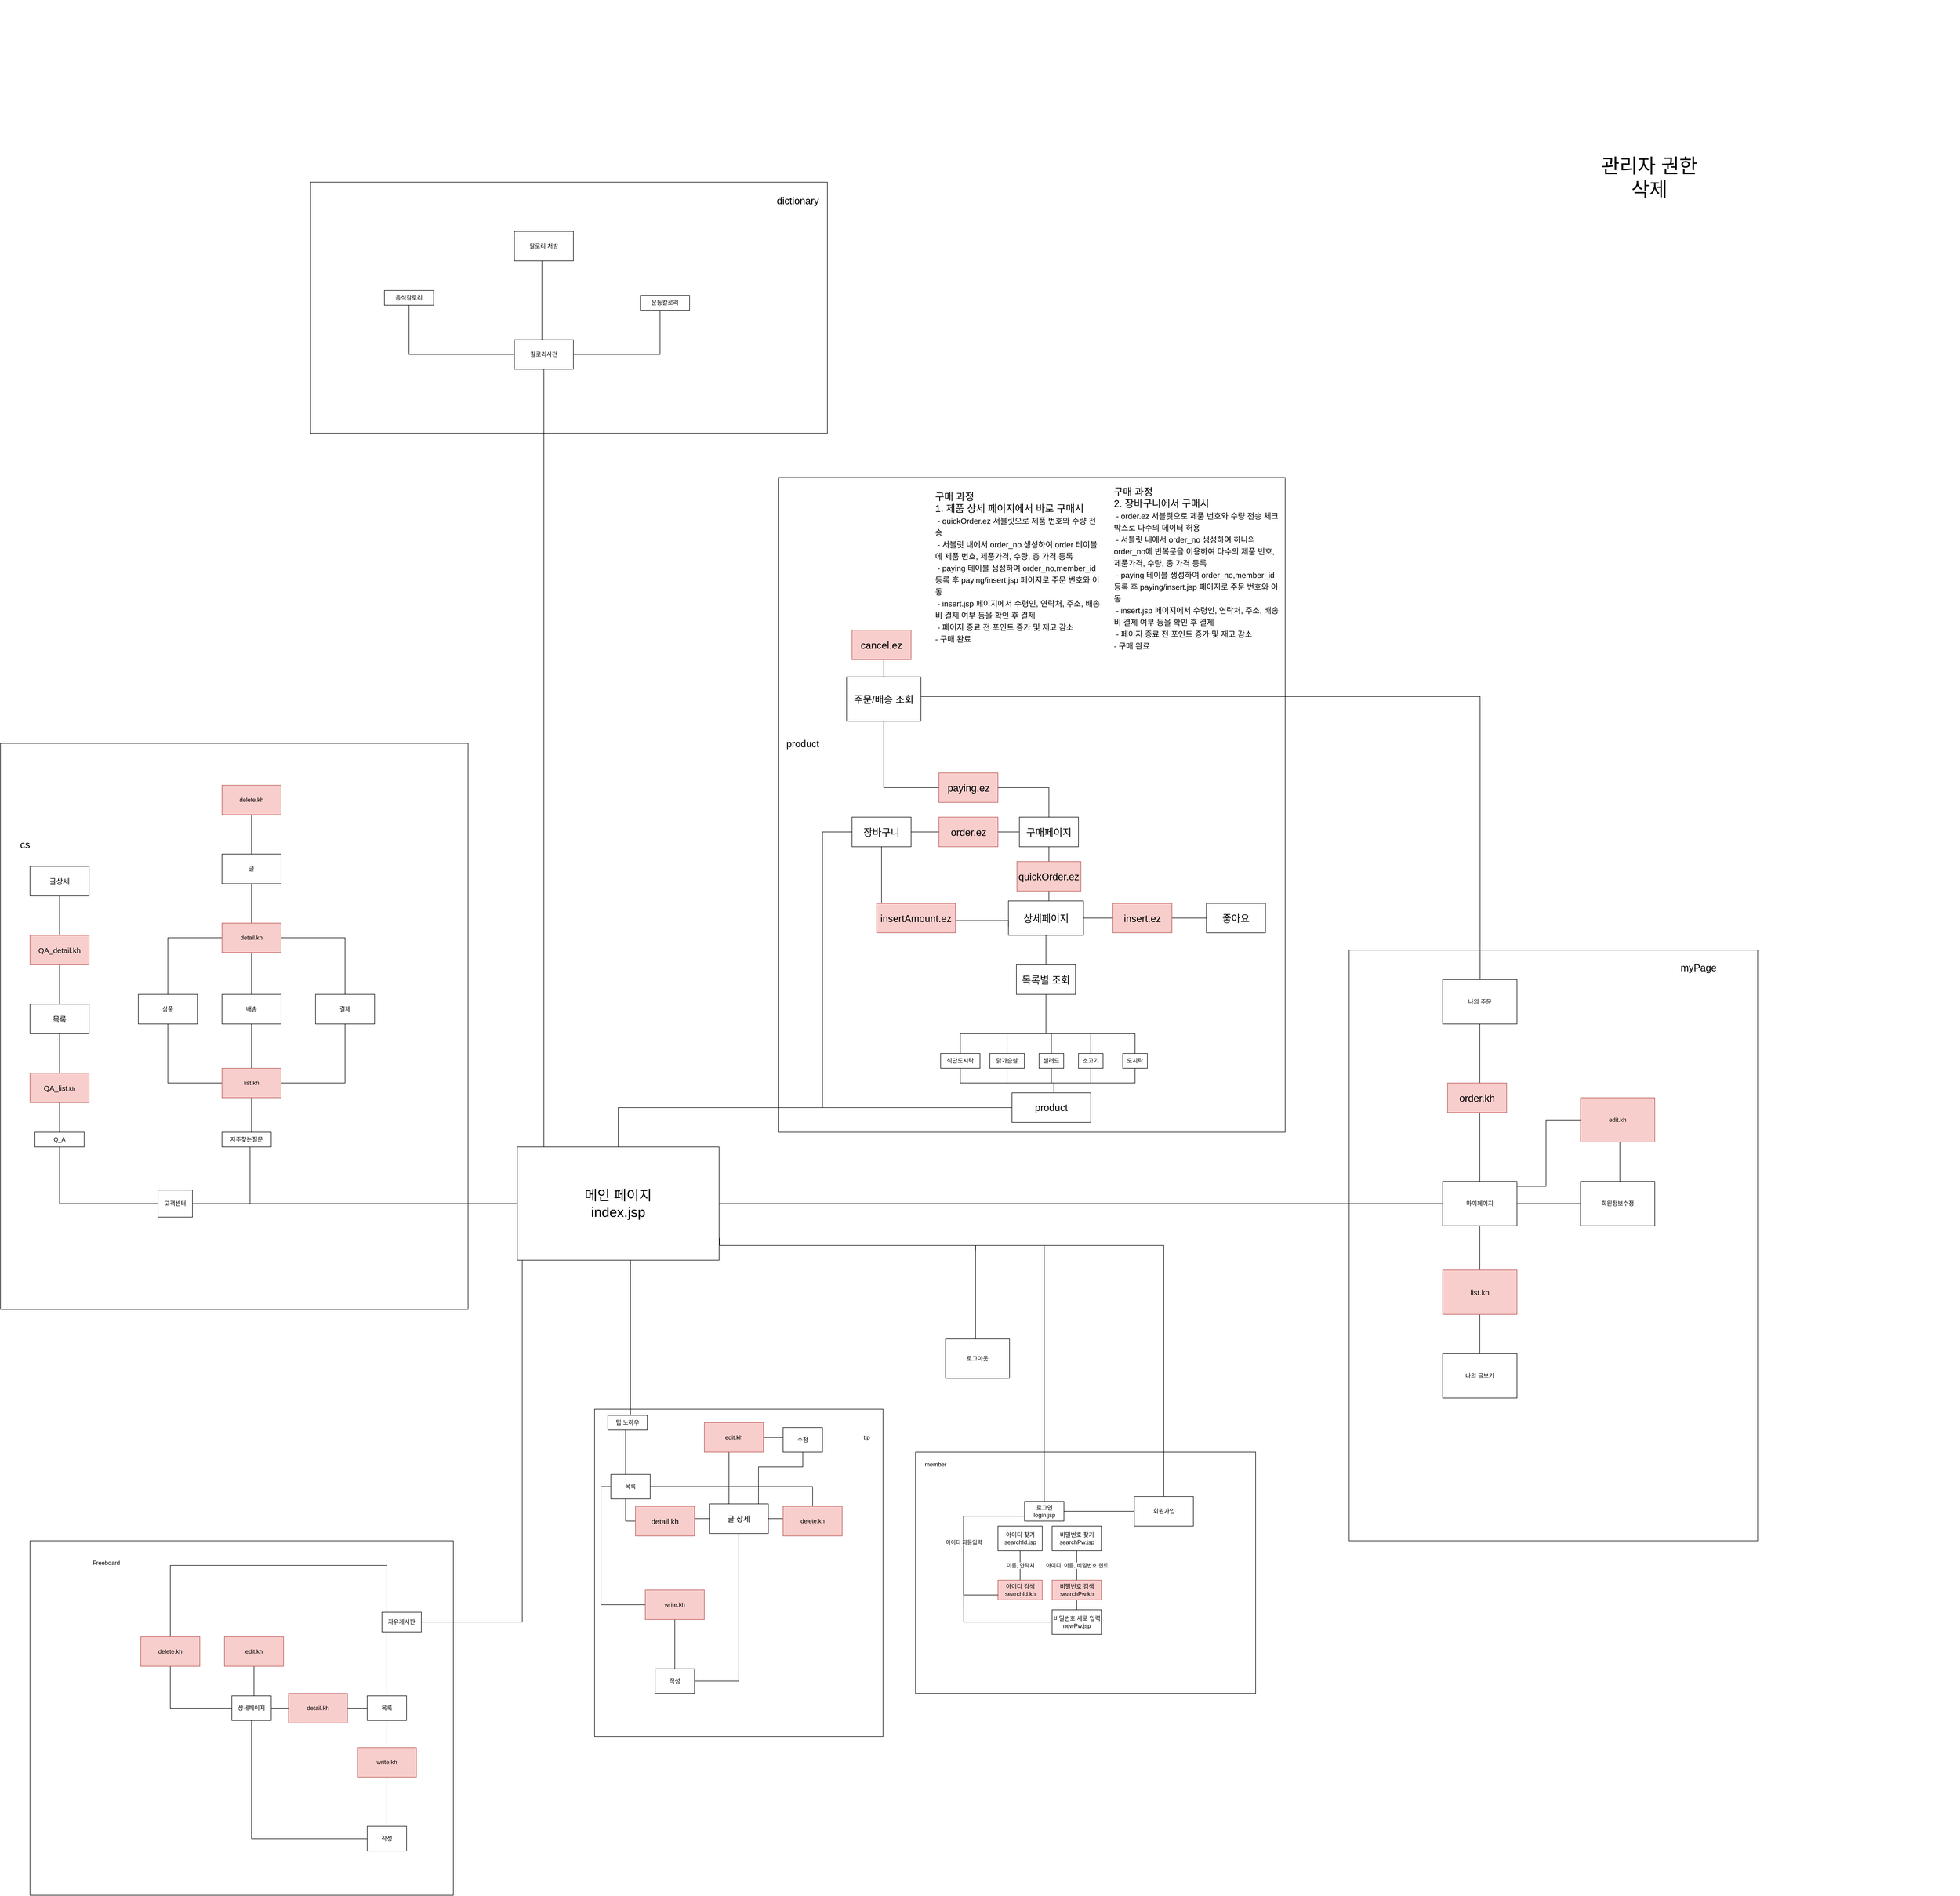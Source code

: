 <mxfile version="18.0.3" type="device"><diagram id="po_bsAwMXMUbILKIjwSt" name="Page-1"><mxGraphModel dx="3076" dy="4301" grid="1" gridSize="10" guides="1" tooltips="1" connect="1" arrows="1" fold="1" page="1" pageScale="1" pageWidth="827" pageHeight="1169" math="0" shadow="0"><root><mxCell id="0"/><mxCell id="1" parent="0"/><mxCell id="pPLAOlyI_o9XZUJ4gf85-77" value="" style="rounded=0;whiteSpace=wrap;html=1;fontSize=20;" parent="1" vertex="1"><mxGeometry x="1880" y="-1440" width="830" height="1200" as="geometry"/></mxCell><mxCell id="pPLAOlyI_o9XZUJ4gf85-59" value="" style="rounded=0;whiteSpace=wrap;html=1;fontSize=20;" parent="1" vertex="1"><mxGeometry x="-230" y="-3000" width="1050" height="510" as="geometry"/></mxCell><mxCell id="pPLAOlyI_o9XZUJ4gf85-57" value="" style="rounded=0;whiteSpace=wrap;html=1;fontSize=20;" parent="1" vertex="1"><mxGeometry x="-860" y="-1860" width="950" height="1150" as="geometry"/></mxCell><mxCell id="pPLAOlyI_o9XZUJ4gf85-48" value="" style="rounded=0;whiteSpace=wrap;html=1;" parent="1" vertex="1"><mxGeometry x="720" y="-2400" width="1030" height="1330" as="geometry"/></mxCell><mxCell id="pPLAOlyI_o9XZUJ4gf85-46" value="" style="rounded=0;whiteSpace=wrap;html=1;" parent="1" vertex="1"><mxGeometry x="999" y="-420" width="691" height="490" as="geometry"/></mxCell><mxCell id="pPLAOlyI_o9XZUJ4gf85-44" value="" style="rounded=0;whiteSpace=wrap;html=1;" parent="1" vertex="1"><mxGeometry x="-800" y="-240" width="860" height="720" as="geometry"/></mxCell><mxCell id="pPLAOlyI_o9XZUJ4gf85-39" value="" style="rounded=0;whiteSpace=wrap;html=1;" parent="1" vertex="1"><mxGeometry x="347" y="-507.5" width="586" height="665" as="geometry"/></mxCell><mxCell id="wMbTXYFd00fgI91BMli0-59" style="edgeStyle=orthogonalEdgeStyle;rounded=0;orthogonalLoop=1;jettySize=auto;html=1;endArrow=none;endFill=0;" parent="1" source="wMbTXYFd00fgI91BMli0-1" target="wMbTXYFd00fgI91BMli0-57" edge="1"><mxGeometry relative="1" as="geometry"/></mxCell><mxCell id="pPLAOlyI_o9XZUJ4gf85-65" style="edgeStyle=orthogonalEdgeStyle;rounded=0;orthogonalLoop=1;jettySize=auto;html=1;fontSize=20;endArrow=none;endFill=0;" parent="1" source="wMbTXYFd00fgI91BMli0-1" edge="1"><mxGeometry relative="1" as="geometry"><mxPoint x="1260.5" y="-840" as="targetPoint"/></mxGeometry></mxCell><mxCell id="wMbTXYFd00fgI91BMli0-1" value="로그인&lt;br&gt;login.jsp&lt;br&gt;" style="rounded=0;whiteSpace=wrap;html=1;" parent="1" vertex="1"><mxGeometry x="1220.5" y="-320" width="80" height="40" as="geometry"/></mxCell><mxCell id="wMbTXYFd00fgI91BMli0-2" value="아이디 찾기&lt;br&gt;searchId.jsp&lt;br&gt;" style="rounded=0;whiteSpace=wrap;html=1;" parent="1" vertex="1"><mxGeometry x="1166.5" y="-270" width="90" height="50" as="geometry"/></mxCell><mxCell id="wMbTXYFd00fgI91BMli0-3" value="비밀번호 찾기&lt;br&gt;searchPw.jsp" style="rounded=0;whiteSpace=wrap;html=1;" parent="1" vertex="1"><mxGeometry x="1276.5" y="-270" width="100" height="50" as="geometry"/></mxCell><mxCell id="wMbTXYFd00fgI91BMli0-4" value="아이디 검색&lt;br&gt;searchId.kh" style="rounded=0;whiteSpace=wrap;html=1;fillColor=#f8cecc;strokeColor=#b85450;" parent="1" vertex="1"><mxGeometry x="1166.5" y="-160" width="90" height="40" as="geometry"/></mxCell><mxCell id="wMbTXYFd00fgI91BMli0-15" value="" style="edgeStyle=orthogonalEdgeStyle;rounded=0;orthogonalLoop=1;jettySize=auto;html=1;endArrow=none;endFill=0;" parent="1" source="wMbTXYFd00fgI91BMli0-5" target="wMbTXYFd00fgI91BMli0-14" edge="1"><mxGeometry relative="1" as="geometry"/></mxCell><mxCell id="wMbTXYFd00fgI91BMli0-5" value="비밀번호 검색&lt;br&gt;searchPw.kh" style="rounded=0;whiteSpace=wrap;html=1;fillColor=#f8cecc;strokeColor=#b85450;" parent="1" vertex="1"><mxGeometry x="1276.5" y="-160" width="100" height="40" as="geometry"/></mxCell><mxCell id="wMbTXYFd00fgI91BMli0-6" value="이름, 얀락처" style="endArrow=none;html=1;rounded=0;entryX=0.5;entryY=1;entryDx=0;entryDy=0;exitX=0.5;exitY=0;exitDx=0;exitDy=0;" parent="1" source="wMbTXYFd00fgI91BMli0-4" target="wMbTXYFd00fgI91BMli0-2" edge="1"><mxGeometry width="50" height="50" relative="1" as="geometry"><mxPoint x="1276.5" y="50" as="sourcePoint"/><mxPoint x="1256.5" y="-40" as="targetPoint"/></mxGeometry></mxCell><mxCell id="wMbTXYFd00fgI91BMli0-7" value="아이디, 이름, 비밀번호 힌트" style="endArrow=none;html=1;rounded=0;entryX=0.5;entryY=1;entryDx=0;entryDy=0;" parent="1" source="wMbTXYFd00fgI91BMli0-5" target="wMbTXYFd00fgI91BMli0-3" edge="1"><mxGeometry width="50" height="50" relative="1" as="geometry"><mxPoint x="1276.5" y="40" as="sourcePoint"/><mxPoint x="1326.5" y="-10" as="targetPoint"/></mxGeometry></mxCell><mxCell id="wMbTXYFd00fgI91BMli0-13" value="아이디 자동입력" style="endArrow=none;html=1;rounded=0;entryX=0;entryY=0.75;entryDx=0;entryDy=0;exitX=0;exitY=0.75;exitDx=0;exitDy=0;" parent="1" source="wMbTXYFd00fgI91BMli0-4" target="wMbTXYFd00fgI91BMli0-1" edge="1"><mxGeometry width="50" height="50" relative="1" as="geometry"><mxPoint x="1276.5" y="40" as="sourcePoint"/><mxPoint x="1326.5" y="-10" as="targetPoint"/><Array as="points"><mxPoint x="1096.5" y="-130"/><mxPoint x="1096.5" y="-290"/></Array></mxGeometry></mxCell><mxCell id="wMbTXYFd00fgI91BMli0-58" style="edgeStyle=orthogonalEdgeStyle;rounded=0;orthogonalLoop=1;jettySize=auto;html=1;endArrow=none;endFill=0;" parent="1" source="wMbTXYFd00fgI91BMli0-14" edge="1"><mxGeometry relative="1" as="geometry"><mxPoint x="1096.5" y="-290" as="targetPoint"/></mxGeometry></mxCell><mxCell id="wMbTXYFd00fgI91BMli0-14" value="비밀번호 새로 입력&lt;br&gt;newPw.jsp" style="whiteSpace=wrap;html=1;rounded=0;" parent="1" vertex="1"><mxGeometry x="1276.5" y="-100" width="100" height="50" as="geometry"/></mxCell><mxCell id="wMbTXYFd00fgI91BMli0-29" style="edgeStyle=orthogonalEdgeStyle;rounded=0;orthogonalLoop=1;jettySize=auto;html=1;endArrow=none;endFill=0;" parent="1" source="wMbTXYFd00fgI91BMli0-22" target="wMbTXYFd00fgI91BMli0-25" edge="1"><mxGeometry relative="1" as="geometry"><mxPoint x="-250" y="-925" as="sourcePoint"/></mxGeometry></mxCell><mxCell id="wMbTXYFd00fgI91BMli0-30" style="edgeStyle=orthogonalEdgeStyle;rounded=0;orthogonalLoop=1;jettySize=auto;html=1;entryX=0.5;entryY=1;entryDx=0;entryDy=0;endArrow=none;endFill=0;" parent="1" source="wMbTXYFd00fgI91BMli0-22" target="wMbTXYFd00fgI91BMli0-24" edge="1"><mxGeometry relative="1" as="geometry"><Array as="points"><mxPoint x="244" y="-1190"/><mxPoint x="244" y="-1190"/></Array></mxGeometry></mxCell><mxCell id="uuZ5_4V9N_6O_D1vq4jB-8" style="edgeStyle=orthogonalEdgeStyle;rounded=0;orthogonalLoop=1;jettySize=auto;html=1;entryX=0;entryY=0.5;entryDx=0;entryDy=0;endArrow=none;endFill=0;" parent="1" target="wMbTXYFd00fgI91BMli0-77" edge="1"><mxGeometry relative="1" as="geometry"><Array as="points"><mxPoint x="810" y="-1680"/></Array><mxPoint x="810" y="-1120" as="sourcePoint"/></mxGeometry></mxCell><mxCell id="pPLAOlyI_o9XZUJ4gf85-38" style="edgeStyle=orthogonalEdgeStyle;rounded=0;orthogonalLoop=1;jettySize=auto;html=1;endArrow=none;endFill=0;" parent="1" source="wMbTXYFd00fgI91BMli0-22" target="wMbTXYFd00fgI91BMli0-23" edge="1"><mxGeometry relative="1" as="geometry"><Array as="points"><mxPoint x="395" y="-1120"/></Array></mxGeometry></mxCell><mxCell id="wMbTXYFd00fgI91BMli0-22" value="메인 페이지&lt;br style=&quot;font-size: 28px;&quot;&gt;index.jsp" style="rounded=0;whiteSpace=wrap;html=1;strokeWidth=1;fontSize=28;" parent="1" vertex="1"><mxGeometry x="190" y="-1040" width="410" height="230" as="geometry"/></mxCell><mxCell id="wMbTXYFd00fgI91BMli0-23" value="&lt;font style=&quot;font-size: 20px&quot;&gt;product&lt;/font&gt;" style="rounded=0;whiteSpace=wrap;html=1;fontSize=17;" parent="1" vertex="1"><mxGeometry x="1195" y="-1150" width="160" height="60" as="geometry"/></mxCell><mxCell id="wMbTXYFd00fgI91BMli0-53" style="edgeStyle=orthogonalEdgeStyle;rounded=0;orthogonalLoop=1;jettySize=auto;html=1;entryX=0.5;entryY=1;entryDx=0;entryDy=0;endArrow=none;endFill=0;" parent="1" source="wMbTXYFd00fgI91BMli0-24" target="wMbTXYFd00fgI91BMli0-51" edge="1"><mxGeometry relative="1" as="geometry"><Array as="points"><mxPoint x="-30" y="-2650"/></Array></mxGeometry></mxCell><mxCell id="wMbTXYFd00fgI91BMli0-54" style="edgeStyle=orthogonalEdgeStyle;rounded=0;orthogonalLoop=1;jettySize=auto;html=1;endArrow=none;endFill=0;" parent="1" source="wMbTXYFd00fgI91BMli0-24" target="wMbTXYFd00fgI91BMli0-52" edge="1"><mxGeometry relative="1" as="geometry"><Array as="points"><mxPoint x="480" y="-2650"/></Array><mxPoint x="610" y="-2760" as="targetPoint"/></mxGeometry></mxCell><mxCell id="wMbTXYFd00fgI91BMli0-56" style="edgeStyle=orthogonalEdgeStyle;rounded=0;orthogonalLoop=1;jettySize=auto;html=1;entryX=0.5;entryY=1;entryDx=0;entryDy=0;endArrow=none;endFill=0;" parent="1" source="wMbTXYFd00fgI91BMli0-24" target="wMbTXYFd00fgI91BMli0-55" edge="1"><mxGeometry relative="1" as="geometry"><Array as="points"><mxPoint x="240" y="-2710"/><mxPoint x="240" y="-2710"/></Array></mxGeometry></mxCell><mxCell id="wMbTXYFd00fgI91BMli0-24" value="칼로리사전" style="rounded=0;whiteSpace=wrap;html=1;" parent="1" vertex="1"><mxGeometry x="184" y="-2680" width="120" height="60" as="geometry"/></mxCell><mxCell id="wMbTXYFd00fgI91BMli0-49" style="edgeStyle=orthogonalEdgeStyle;rounded=0;orthogonalLoop=1;jettySize=auto;html=1;exitX=0;exitY=0.5;exitDx=0;exitDy=0;endArrow=none;endFill=0;" parent="1" source="wMbTXYFd00fgI91BMli0-25" target="wMbTXYFd00fgI91BMli0-48" edge="1"><mxGeometry relative="1" as="geometry"/></mxCell><mxCell id="wMbTXYFd00fgI91BMli0-50" style="edgeStyle=orthogonalEdgeStyle;rounded=0;orthogonalLoop=1;jettySize=auto;html=1;exitX=1;exitY=0.25;exitDx=0;exitDy=0;entryX=0.57;entryY=0.967;entryDx=0;entryDy=0;entryPerimeter=0;endArrow=none;endFill=0;" parent="1" source="wMbTXYFd00fgI91BMli0-25" target="wMbTXYFd00fgI91BMli0-47" edge="1"><mxGeometry relative="1" as="geometry"><Array as="points"><mxPoint x="-470" y="-925"/><mxPoint x="-353" y="-925"/></Array></mxGeometry></mxCell><mxCell id="wMbTXYFd00fgI91BMli0-25" value="고객센터" style="rounded=0;whiteSpace=wrap;html=1;" parent="1" vertex="1"><mxGeometry x="-540" y="-952.5" width="70" height="55" as="geometry"/></mxCell><mxCell id="pPLAOlyI_o9XZUJ4gf85-27" style="edgeStyle=orthogonalEdgeStyle;rounded=0;orthogonalLoop=1;jettySize=auto;html=1;endArrow=none;endFill=0;" parent="1" source="wMbTXYFd00fgI91BMli0-32" target="wMbTXYFd00fgI91BMli0-23" edge="1"><mxGeometry relative="1" as="geometry"><Array as="points"><mxPoint x="1090" y="-1170"/><mxPoint x="1280" y="-1170"/></Array></mxGeometry></mxCell><mxCell id="DBWStHCffXU6mWPYk1ZV-15" style="edgeStyle=orthogonalEdgeStyle;rounded=0;orthogonalLoop=1;jettySize=auto;html=1;entryX=0.5;entryY=1;entryDx=0;entryDy=0;endArrow=none;endFill=0;" parent="1" source="wMbTXYFd00fgI91BMli0-32" target="pPLAOlyI_o9XZUJ4gf85-89" edge="1"><mxGeometry relative="1" as="geometry"><Array as="points"><mxPoint x="1090" y="-1270"/><mxPoint x="1264" y="-1270"/></Array></mxGeometry></mxCell><mxCell id="wMbTXYFd00fgI91BMli0-32" value="식단도시락&lt;br&gt;" style="rounded=0;whiteSpace=wrap;html=1;" parent="1" vertex="1"><mxGeometry x="1050" y="-1230" width="80" height="30" as="geometry"/></mxCell><mxCell id="pPLAOlyI_o9XZUJ4gf85-36" style="edgeStyle=orthogonalEdgeStyle;rounded=0;orthogonalLoop=1;jettySize=auto;html=1;endArrow=none;endFill=0;startArrow=none;" parent="1" source="pPLAOlyI_o9XZUJ4gf85-89" target="wMbTXYFd00fgI91BMli0-63" edge="1"><mxGeometry relative="1" as="geometry"><Array as="points"><mxPoint x="1264" y="-1270"/></Array></mxGeometry></mxCell><mxCell id="DBWStHCffXU6mWPYk1ZV-11" style="edgeStyle=orthogonalEdgeStyle;rounded=0;orthogonalLoop=1;jettySize=auto;html=1;endArrow=none;endFill=0;" parent="1" source="wMbTXYFd00fgI91BMli0-33" target="wMbTXYFd00fgI91BMli0-23" edge="1"><mxGeometry relative="1" as="geometry"><Array as="points"><mxPoint x="1445" y="-1170"/><mxPoint x="1280" y="-1170"/></Array></mxGeometry></mxCell><mxCell id="wMbTXYFd00fgI91BMli0-33" value="도시락" style="rounded=0;whiteSpace=wrap;html=1;" parent="1" vertex="1"><mxGeometry x="1420" y="-1230" width="50" height="30" as="geometry"/></mxCell><mxCell id="DBWStHCffXU6mWPYk1ZV-7" style="edgeStyle=orthogonalEdgeStyle;rounded=0;orthogonalLoop=1;jettySize=auto;html=1;endArrow=none;endFill=0;" parent="1" source="wMbTXYFd00fgI91BMli0-34" edge="1"><mxGeometry relative="1" as="geometry"><mxPoint x="1355" y="-1270" as="targetPoint"/></mxGeometry></mxCell><mxCell id="DBWStHCffXU6mWPYk1ZV-13" style="edgeStyle=orthogonalEdgeStyle;rounded=0;orthogonalLoop=1;jettySize=auto;html=1;endArrow=none;endFill=0;" parent="1" source="wMbTXYFd00fgI91BMli0-34" edge="1"><mxGeometry relative="1" as="geometry"><mxPoint x="1355" y="-1170" as="targetPoint"/></mxGeometry></mxCell><mxCell id="wMbTXYFd00fgI91BMli0-34" value="소고기" style="rounded=0;whiteSpace=wrap;html=1;" parent="1" vertex="1"><mxGeometry x="1330" y="-1230" width="50" height="30" as="geometry"/></mxCell><mxCell id="DBWStHCffXU6mWPYk1ZV-8" style="edgeStyle=orthogonalEdgeStyle;rounded=0;orthogonalLoop=1;jettySize=auto;html=1;endArrow=none;endFill=0;" parent="1" source="wMbTXYFd00fgI91BMli0-35" edge="1"><mxGeometry relative="1" as="geometry"><mxPoint x="1185" y="-1170" as="targetPoint"/></mxGeometry></mxCell><mxCell id="DBWStHCffXU6mWPYk1ZV-9" style="edgeStyle=orthogonalEdgeStyle;rounded=0;orthogonalLoop=1;jettySize=auto;html=1;endArrow=none;endFill=0;" parent="1" source="wMbTXYFd00fgI91BMli0-35" edge="1"><mxGeometry relative="1" as="geometry"><mxPoint x="1185" y="-1270" as="targetPoint"/></mxGeometry></mxCell><mxCell id="wMbTXYFd00fgI91BMli0-35" value="닭가슴살" style="rounded=0;whiteSpace=wrap;html=1;" parent="1" vertex="1"><mxGeometry x="1150" y="-1230" width="70" height="30" as="geometry"/></mxCell><mxCell id="DBWStHCffXU6mWPYk1ZV-14" style="edgeStyle=orthogonalEdgeStyle;rounded=0;orthogonalLoop=1;jettySize=auto;html=1;endArrow=none;endFill=0;" parent="1" source="wMbTXYFd00fgI91BMli0-36" edge="1"><mxGeometry relative="1" as="geometry"><mxPoint x="1275" y="-1170" as="targetPoint"/></mxGeometry></mxCell><mxCell id="DBWStHCffXU6mWPYk1ZV-17" style="edgeStyle=orthogonalEdgeStyle;rounded=0;orthogonalLoop=1;jettySize=auto;html=1;endArrow=none;endFill=0;" parent="1" source="wMbTXYFd00fgI91BMli0-36" edge="1"><mxGeometry relative="1" as="geometry"><mxPoint x="1275" y="-1270" as="targetPoint"/></mxGeometry></mxCell><mxCell id="wMbTXYFd00fgI91BMli0-36" value="샐러드" style="rounded=0;whiteSpace=wrap;html=1;" parent="1" vertex="1"><mxGeometry x="1250" y="-1230" width="50" height="30" as="geometry"/></mxCell><mxCell id="pPLAOlyI_o9XZUJ4gf85-113" style="edgeStyle=orthogonalEdgeStyle;rounded=0;orthogonalLoop=1;jettySize=auto;html=1;fontSize=15;endArrow=none;endFill=0;" parent="1" source="wMbTXYFd00fgI91BMli0-43" target="uuZ5_4V9N_6O_D1vq4jB-15" edge="1"><mxGeometry relative="1" as="geometry"><Array as="points"><mxPoint x="-75" y="-20"/><mxPoint x="-75" y="-20"/></Array></mxGeometry></mxCell><mxCell id="pPLAOlyI_o9XZUJ4gf85-116" style="edgeStyle=orthogonalEdgeStyle;rounded=0;orthogonalLoop=1;jettySize=auto;html=1;fontSize=15;endArrow=none;endFill=0;" parent="1" source="wMbTXYFd00fgI91BMli0-43" target="wMbTXYFd00fgI91BMli0-22" edge="1"><mxGeometry relative="1" as="geometry"><Array as="points"><mxPoint x="200" y="-700"/><mxPoint x="200" y="-700"/></Array></mxGeometry></mxCell><mxCell id="wMbTXYFd00fgI91BMli0-43" value="자유게시판" style="rounded=0;whiteSpace=wrap;html=1;" parent="1" vertex="1"><mxGeometry x="-85" y="-95" width="80" height="40" as="geometry"/></mxCell><mxCell id="pPLAOlyI_o9XZUJ4gf85-115" style="edgeStyle=orthogonalEdgeStyle;rounded=0;orthogonalLoop=1;jettySize=auto;html=1;fontSize=15;endArrow=none;endFill=0;" parent="1" source="wMbTXYFd00fgI91BMli0-44" target="wMbTXYFd00fgI91BMli0-22" edge="1"><mxGeometry relative="1" as="geometry"><mxPoint x="420" y="-680" as="targetPoint"/><Array as="points"><mxPoint x="420" y="-700"/><mxPoint x="420" y="-700"/></Array></mxGeometry></mxCell><mxCell id="pPLAOlyI_o9XZUJ4gf85-129" style="edgeStyle=orthogonalEdgeStyle;rounded=0;orthogonalLoop=1;jettySize=auto;html=1;entryX=0;entryY=0.5;entryDx=0;entryDy=0;fontSize=15;endArrow=none;endFill=0;" parent="1" source="wMbTXYFd00fgI91BMli0-44" target="pPLAOlyI_o9XZUJ4gf85-119" edge="1"><mxGeometry relative="1" as="geometry"><Array as="points"><mxPoint x="410" y="-280"/></Array></mxGeometry></mxCell><mxCell id="wMbTXYFd00fgI91BMli0-44" value="팁 노하우" style="rounded=0;whiteSpace=wrap;html=1;" parent="1" vertex="1"><mxGeometry x="374" y="-495" width="80" height="30" as="geometry"/></mxCell><mxCell id="pPLAOlyI_o9XZUJ4gf85-97" value="" style="edgeStyle=orthogonalEdgeStyle;rounded=0;orthogonalLoop=1;jettySize=auto;html=1;fontSize=15;endArrow=none;endFill=0;" parent="1" source="wMbTXYFd00fgI91BMli0-48" edge="1"><mxGeometry relative="1" as="geometry"><mxPoint x="-740" y="-1150" as="targetPoint"/></mxGeometry></mxCell><mxCell id="wMbTXYFd00fgI91BMli0-48" value="Q_A" style="rounded=0;whiteSpace=wrap;html=1;" parent="1" vertex="1"><mxGeometry x="-790" y="-1070" width="100" height="30" as="geometry"/></mxCell><mxCell id="wMbTXYFd00fgI91BMli0-51" value="음식칼로리" style="rounded=0;whiteSpace=wrap;html=1;" parent="1" vertex="1"><mxGeometry x="-80" y="-2780" width="100" height="30" as="geometry"/></mxCell><mxCell id="wMbTXYFd00fgI91BMli0-52" value="운동칼로리" style="rounded=0;whiteSpace=wrap;html=1;" parent="1" vertex="1"><mxGeometry x="440" y="-2770" width="100" height="30" as="geometry"/></mxCell><mxCell id="wMbTXYFd00fgI91BMli0-55" value="칼로리 처방" style="rounded=0;whiteSpace=wrap;html=1;" parent="1" vertex="1"><mxGeometry x="184" y="-2900" width="120" height="60" as="geometry"/></mxCell><mxCell id="pPLAOlyI_o9XZUJ4gf85-64" style="edgeStyle=orthogonalEdgeStyle;rounded=0;orthogonalLoop=1;jettySize=auto;html=1;fontSize=20;endArrow=none;endFill=0;" parent="1" source="wMbTXYFd00fgI91BMli0-57" edge="1"><mxGeometry relative="1" as="geometry"><mxPoint x="1120" y="-830" as="targetPoint"/><Array as="points"><mxPoint x="1503" y="-840"/><mxPoint x="1120" y="-840"/></Array></mxGeometry></mxCell><mxCell id="wMbTXYFd00fgI91BMli0-57" value="회원가입" style="rounded=0;whiteSpace=wrap;html=1;" parent="1" vertex="1"><mxGeometry x="1443.5" y="-330" width="120" height="60" as="geometry"/></mxCell><mxCell id="wMbTXYFd00fgI91BMli0-63" value="&lt;font style=&quot;font-size: 20px&quot;&gt;상세페이지&lt;br&gt;&lt;/font&gt;" style="rounded=0;whiteSpace=wrap;html=1;" parent="1" vertex="1"><mxGeometry x="1187.75" y="-1540" width="152.5" height="70" as="geometry"/></mxCell><mxCell id="pPLAOlyI_o9XZUJ4gf85-22" style="edgeStyle=orthogonalEdgeStyle;rounded=0;orthogonalLoop=1;jettySize=auto;html=1;endArrow=none;endFill=0;" parent="1" source="wMbTXYFd00fgI91BMli0-72" target="wMbTXYFd00fgI91BMli0-63" edge="1"><mxGeometry relative="1" as="geometry"><Array as="points"><mxPoint x="1260" y="-1513.5"/><mxPoint x="1260" y="-1513.5"/></Array></mxGeometry></mxCell><mxCell id="o1LY4lYA1ahA4SfnEf8r-6" style="edgeStyle=orthogonalEdgeStyle;rounded=0;orthogonalLoop=1;jettySize=auto;html=1;fontSize=20;endArrow=none;endFill=0;startArrow=none;" edge="1" parent="1" source="o1LY4lYA1ahA4SfnEf8r-7" target="uuZ5_4V9N_6O_D1vq4jB-11"><mxGeometry relative="1" as="geometry"><Array as="points"/></mxGeometry></mxCell><mxCell id="wMbTXYFd00fgI91BMli0-72" value="&lt;font style=&quot;font-size: 20px&quot;&gt;구매페이지&lt;/font&gt;" style="rounded=0;whiteSpace=wrap;html=1;" parent="1" vertex="1"><mxGeometry x="1210" y="-1710" width="120" height="60" as="geometry"/></mxCell><mxCell id="DBWStHCffXU6mWPYk1ZV-4" style="edgeStyle=orthogonalEdgeStyle;rounded=0;orthogonalLoop=1;jettySize=auto;html=1;endArrow=none;endFill=0;startArrow=none;" parent="1" source="o1LY4lYA1ahA4SfnEf8r-4" target="wMbTXYFd00fgI91BMli0-72" edge="1"><mxGeometry relative="1" as="geometry"/></mxCell><mxCell id="DBWStHCffXU6mWPYk1ZV-6" style="edgeStyle=orthogonalEdgeStyle;rounded=0;orthogonalLoop=1;jettySize=auto;html=1;entryX=0;entryY=0.75;entryDx=0;entryDy=0;endArrow=none;endFill=0;" parent="1" source="wMbTXYFd00fgI91BMli0-77" target="wMbTXYFd00fgI91BMli0-63" edge="1"><mxGeometry relative="1" as="geometry"><Array as="points"><mxPoint x="930" y="-1500"/></Array></mxGeometry></mxCell><mxCell id="wMbTXYFd00fgI91BMli0-77" value="&lt;font style=&quot;font-size: 20px&quot;&gt;장바구니&lt;/font&gt;" style="rounded=0;whiteSpace=wrap;html=1;" parent="1" vertex="1"><mxGeometry x="870" y="-1710" width="120" height="60" as="geometry"/></mxCell><mxCell id="uuZ5_4V9N_6O_D1vq4jB-7" style="edgeStyle=orthogonalEdgeStyle;rounded=0;orthogonalLoop=1;jettySize=auto;html=1;endArrow=none;endFill=0;entryX=1.003;entryY=0.803;entryDx=0;entryDy=0;entryPerimeter=0;" parent="1" source="uuZ5_4V9N_6O_D1vq4jB-2" target="wMbTXYFd00fgI91BMli0-22" edge="1"><mxGeometry relative="1" as="geometry"><mxPoint x="680" y="-570" as="targetPoint"/><Array as="points"><mxPoint x="1121" y="-840"/><mxPoint x="601" y="-840"/></Array></mxGeometry></mxCell><mxCell id="uuZ5_4V9N_6O_D1vq4jB-2" value="로그아웃" style="rounded=0;whiteSpace=wrap;html=1;" parent="1" vertex="1"><mxGeometry x="1060" y="-650" width="130" height="80" as="geometry"/></mxCell><mxCell id="uuZ5_4V9N_6O_D1vq4jB-10" value="" style="edgeStyle=orthogonalEdgeStyle;rounded=0;orthogonalLoop=1;jettySize=auto;html=1;endArrow=none;endFill=0;" parent="1" source="uuZ5_4V9N_6O_D1vq4jB-5" target="uuZ5_4V9N_6O_D1vq4jB-9" edge="1"><mxGeometry relative="1" as="geometry"/></mxCell><mxCell id="pPLAOlyI_o9XZUJ4gf85-66" style="edgeStyle=orthogonalEdgeStyle;rounded=0;orthogonalLoop=1;jettySize=auto;html=1;fontSize=20;endArrow=none;endFill=0;" parent="1" source="uuZ5_4V9N_6O_D1vq4jB-5" target="wMbTXYFd00fgI91BMli0-22" edge="1"><mxGeometry relative="1" as="geometry"/></mxCell><mxCell id="pPLAOlyI_o9XZUJ4gf85-68" value="" style="edgeStyle=orthogonalEdgeStyle;rounded=0;orthogonalLoop=1;jettySize=auto;html=1;fontSize=20;endArrow=none;endFill=0;" parent="1" source="uuZ5_4V9N_6O_D1vq4jB-9" target="pPLAOlyI_o9XZUJ4gf85-67" edge="1"><mxGeometry relative="1" as="geometry"/></mxCell><mxCell id="pPLAOlyI_o9XZUJ4gf85-70" value="" style="edgeStyle=orthogonalEdgeStyle;rounded=0;orthogonalLoop=1;jettySize=auto;html=1;fontSize=20;endArrow=none;endFill=0;" parent="1" source="uuZ5_4V9N_6O_D1vq4jB-9" target="pPLAOlyI_o9XZUJ4gf85-69" edge="1"><mxGeometry relative="1" as="geometry"><Array as="points"><mxPoint x="2430" y="-1020"/><mxPoint x="2430" y="-1020"/></Array></mxGeometry></mxCell><mxCell id="pPLAOlyI_o9XZUJ4gf85-72" value="" style="edgeStyle=orthogonalEdgeStyle;rounded=0;orthogonalLoop=1;jettySize=auto;html=1;fontSize=20;endArrow=none;endFill=0;" parent="1" source="uuZ5_4V9N_6O_D1vq4jB-9" target="pPLAOlyI_o9XZUJ4gf85-71" edge="1"><mxGeometry relative="1" as="geometry"/></mxCell><mxCell id="uuZ5_4V9N_6O_D1vq4jB-9" value="회원정보수정" style="rounded=0;whiteSpace=wrap;html=1;" parent="1" vertex="1"><mxGeometry x="2350" y="-970" width="151" height="90" as="geometry"/></mxCell><mxCell id="lBuedLA_Ls_MxISClnTZ-3" style="edgeStyle=orthogonalEdgeStyle;rounded=0;orthogonalLoop=1;jettySize=auto;html=1;endArrow=none;endFill=0;" parent="1" source="uuZ5_4V9N_6O_D1vq4jB-11" target="pPLAOlyI_o9XZUJ4gf85-71" edge="1"><mxGeometry relative="1" as="geometry"><Array as="points"><mxPoint x="2146" y="-1955"/></Array></mxGeometry></mxCell><mxCell id="o1LY4lYA1ahA4SfnEf8r-15" style="edgeStyle=orthogonalEdgeStyle;rounded=0;orthogonalLoop=1;jettySize=auto;html=1;fontSize=16;endArrow=none;endFill=0;" edge="1" parent="1" source="uuZ5_4V9N_6O_D1vq4jB-11" target="o1LY4lYA1ahA4SfnEf8r-14"><mxGeometry relative="1" as="geometry"><Array as="points"><mxPoint x="960" y="-2060"/></Array></mxGeometry></mxCell><mxCell id="uuZ5_4V9N_6O_D1vq4jB-11" value="&lt;font style=&quot;font-size: 20px&quot;&gt;주문/배송 조회&lt;/font&gt;" style="rounded=0;whiteSpace=wrap;html=1;" parent="1" vertex="1"><mxGeometry x="859" y="-1995" width="151" height="90" as="geometry"/></mxCell><mxCell id="uuZ5_4V9N_6O_D1vq4jB-20" value="" style="edgeStyle=orthogonalEdgeStyle;rounded=0;orthogonalLoop=1;jettySize=auto;html=1;fontSize=17;endArrow=none;endFill=0;" parent="1" source="uuZ5_4V9N_6O_D1vq4jB-15" target="pPLAOlyI_o9XZUJ4gf85-10" edge="1"><mxGeometry relative="1" as="geometry"><mxPoint x="-515.0" y="-105.0" as="targetPoint"/></mxGeometry></mxCell><mxCell id="uuZ5_4V9N_6O_D1vq4jB-28" value="" style="edgeStyle=orthogonalEdgeStyle;rounded=0;orthogonalLoop=1;jettySize=auto;html=1;fontSize=17;endArrow=none;endFill=0;" parent="1" source="uuZ5_4V9N_6O_D1vq4jB-15" target="uuZ5_4V9N_6O_D1vq4jB-27" edge="1"><mxGeometry relative="1" as="geometry"/></mxCell><mxCell id="uuZ5_4V9N_6O_D1vq4jB-34" value="" style="edgeStyle=orthogonalEdgeStyle;rounded=0;orthogonalLoop=1;jettySize=auto;html=1;fontSize=17;endArrow=none;endFill=0;startArrow=none;" parent="1" source="pPLAOlyI_o9XZUJ4gf85-8" target="uuZ5_4V9N_6O_D1vq4jB-33" edge="1"><mxGeometry relative="1" as="geometry"/></mxCell><mxCell id="uuZ5_4V9N_6O_D1vq4jB-15" value="목록" style="rounded=0;whiteSpace=wrap;html=1;" parent="1" vertex="1"><mxGeometry x="-115" y="75" width="80" height="50" as="geometry"/></mxCell><mxCell id="uuZ5_4V9N_6O_D1vq4jB-22" value="" style="edgeStyle=orthogonalEdgeStyle;rounded=0;orthogonalLoop=1;jettySize=auto;html=1;fontSize=17;endArrow=none;endFill=0;startArrow=none;" parent="1" source="pPLAOlyI_o9XZUJ4gf85-14" target="pPLAOlyI_o9XZUJ4gf85-123" edge="1"><mxGeometry relative="1" as="geometry"><mxPoint x="790" y="-215" as="targetPoint"/><Array as="points"><mxPoint x="720" y="-285"/><mxPoint x="720" y="-285"/></Array></mxGeometry></mxCell><mxCell id="uuZ5_4V9N_6O_D1vq4jB-23" value="목록" style="rounded=0;whiteSpace=wrap;html=1;" parent="1" vertex="1"><mxGeometry x="380" y="-375" width="80" height="50" as="geometry"/></mxCell><mxCell id="uuZ5_4V9N_6O_D1vq4jB-32" style="edgeStyle=orthogonalEdgeStyle;rounded=0;orthogonalLoop=1;jettySize=auto;html=1;fontSize=17;endArrow=none;endFill=0;startArrow=none;" parent="1" source="pPLAOlyI_o9XZUJ4gf85-16" target="pPLAOlyI_o9XZUJ4gf85-123" edge="1"><mxGeometry relative="1" as="geometry"><mxPoint x="510" y="-325" as="targetPoint"/><Array as="points"><mxPoint x="620" y="-340"/><mxPoint x="620" y="-340"/></Array></mxGeometry></mxCell><mxCell id="pPLAOlyI_o9XZUJ4gf85-133" style="edgeStyle=orthogonalEdgeStyle;rounded=0;orthogonalLoop=1;jettySize=auto;html=1;fontSize=15;endArrow=none;endFill=0;" parent="1" source="uuZ5_4V9N_6O_D1vq4jB-24" target="pPLAOlyI_o9XZUJ4gf85-123" edge="1"><mxGeometry relative="1" as="geometry"><Array as="points"><mxPoint x="770" y="-390"/><mxPoint x="680" y="-390"/></Array></mxGeometry></mxCell><mxCell id="uuZ5_4V9N_6O_D1vq4jB-24" value="수정" style="rounded=0;whiteSpace=wrap;html=1;" parent="1" vertex="1"><mxGeometry x="730" y="-470" width="80" height="50" as="geometry"/></mxCell><mxCell id="pPLAOlyI_o9XZUJ4gf85-114" style="edgeStyle=orthogonalEdgeStyle;rounded=0;orthogonalLoop=1;jettySize=auto;html=1;fontSize=15;endArrow=none;endFill=0;" parent="1" source="uuZ5_4V9N_6O_D1vq4jB-33" target="uuZ5_4V9N_6O_D1vq4jB-27" edge="1"><mxGeometry relative="1" as="geometry"/></mxCell><mxCell id="uuZ5_4V9N_6O_D1vq4jB-33" value="작성" style="rounded=0;whiteSpace=wrap;html=1;" parent="1" vertex="1"><mxGeometry x="-115" y="340" width="80" height="50" as="geometry"/></mxCell><mxCell id="pPLAOlyI_o9XZUJ4gf85-124" style="edgeStyle=orthogonalEdgeStyle;rounded=0;orthogonalLoop=1;jettySize=auto;html=1;fontSize=15;endArrow=none;endFill=0;" parent="1" source="uuZ5_4V9N_6O_D1vq4jB-36" target="pPLAOlyI_o9XZUJ4gf85-123" edge="1"><mxGeometry relative="1" as="geometry"/></mxCell><mxCell id="uuZ5_4V9N_6O_D1vq4jB-36" value="작성" style="rounded=0;whiteSpace=wrap;html=1;" parent="1" vertex="1"><mxGeometry x="470" y="20" width="80" height="50" as="geometry"/></mxCell><mxCell id="pPLAOlyI_o9XZUJ4gf85-18" style="edgeStyle=orthogonalEdgeStyle;rounded=0;orthogonalLoop=1;jettySize=auto;html=1;endArrow=none;endFill=0;" parent="1" source="uuZ5_4V9N_6O_D1vq4jB-38" edge="1"><mxGeometry relative="1" as="geometry"><mxPoint x="-350" y="-1170" as="targetPoint"/><Array as="points"><mxPoint x="-520" y="-1170"/></Array></mxGeometry></mxCell><mxCell id="uuZ5_4V9N_6O_D1vq4jB-38" value="상품" style="whiteSpace=wrap;html=1;rounded=0;" parent="1" vertex="1"><mxGeometry x="-580" y="-1350" width="120" height="60" as="geometry"/></mxCell><mxCell id="pPLAOlyI_o9XZUJ4gf85-19" style="edgeStyle=orthogonalEdgeStyle;rounded=0;orthogonalLoop=1;jettySize=auto;html=1;entryX=0.75;entryY=0;entryDx=0;entryDy=0;endArrow=none;endFill=0;" parent="1" source="uuZ5_4V9N_6O_D1vq4jB-40" target="wMbTXYFd00fgI91BMli0-47" edge="1"><mxGeometry relative="1" as="geometry"><Array as="points"><mxPoint x="-350" y="-1070"/></Array></mxGeometry></mxCell><mxCell id="uuZ5_4V9N_6O_D1vq4jB-40" value="배송" style="whiteSpace=wrap;html=1;rounded=0;" parent="1" vertex="1"><mxGeometry x="-410" y="-1350" width="120" height="60" as="geometry"/></mxCell><mxCell id="pPLAOlyI_o9XZUJ4gf85-2" style="edgeStyle=orthogonalEdgeStyle;rounded=0;orthogonalLoop=1;jettySize=auto;html=1;shape=link;strokeColor=none;startArrow=none;" parent="1" source="wMbTXYFd00fgI91BMli0-47" edge="1"><mxGeometry relative="1" as="geometry"><mxPoint x="-350" y="-1050" as="targetPoint"/><Array as="points"><mxPoint x="-210" y="-1050"/></Array></mxGeometry></mxCell><mxCell id="pPLAOlyI_o9XZUJ4gf85-20" style="edgeStyle=orthogonalEdgeStyle;rounded=0;orthogonalLoop=1;jettySize=auto;html=1;endArrow=none;endFill=0;" parent="1" source="uuZ5_4V9N_6O_D1vq4jB-41" edge="1"><mxGeometry relative="1" as="geometry"><mxPoint x="-350" y="-1170" as="targetPoint"/><Array as="points"><mxPoint x="-160" y="-1170"/></Array></mxGeometry></mxCell><mxCell id="uuZ5_4V9N_6O_D1vq4jB-41" value="결제" style="whiteSpace=wrap;html=1;rounded=0;" parent="1" vertex="1"><mxGeometry x="-220" y="-1350" width="120" height="60" as="geometry"/></mxCell><mxCell id="pPLAOlyI_o9XZUJ4gf85-8" value="write.kh" style="rounded=0;whiteSpace=wrap;html=1;fillColor=#f8cecc;strokeColor=#b85450;" parent="1" vertex="1"><mxGeometry x="-135" y="180" width="120" height="60" as="geometry"/></mxCell><mxCell id="pPLAOlyI_o9XZUJ4gf85-9" value="" style="edgeStyle=orthogonalEdgeStyle;rounded=0;orthogonalLoop=1;jettySize=auto;html=1;fontSize=17;endArrow=none;endFill=0;" parent="1" source="uuZ5_4V9N_6O_D1vq4jB-15" target="pPLAOlyI_o9XZUJ4gf85-8" edge="1"><mxGeometry relative="1" as="geometry"><mxPoint x="-185" y="100.043" as="sourcePoint"/><mxPoint x="-425" y="335" as="targetPoint"/></mxGeometry></mxCell><mxCell id="pPLAOlyI_o9XZUJ4gf85-110" style="edgeStyle=orthogonalEdgeStyle;rounded=0;orthogonalLoop=1;jettySize=auto;html=1;fontSize=15;endArrow=none;endFill=0;" parent="1" source="pPLAOlyI_o9XZUJ4gf85-10" target="wMbTXYFd00fgI91BMli0-43" edge="1"><mxGeometry relative="1" as="geometry"><Array as="points"><mxPoint x="-515" y="-190"/><mxPoint x="-75" y="-190"/></Array></mxGeometry></mxCell><mxCell id="pPLAOlyI_o9XZUJ4gf85-10" value="delete.kh" style="rounded=0;whiteSpace=wrap;html=1;fillColor=#f8cecc;strokeColor=#b85450;" parent="1" vertex="1"><mxGeometry x="-575" y="-45" width="120" height="60" as="geometry"/></mxCell><mxCell id="pPLAOlyI_o9XZUJ4gf85-111" style="edgeStyle=orthogonalEdgeStyle;rounded=0;orthogonalLoop=1;jettySize=auto;html=1;fontSize=15;endArrow=none;endFill=0;" parent="1" source="pPLAOlyI_o9XZUJ4gf85-11" edge="1"><mxGeometry relative="1" as="geometry"><mxPoint x="-345" y="100.0" as="targetPoint"/></mxGeometry></mxCell><mxCell id="pPLAOlyI_o9XZUJ4gf85-11" value="edit.kh" style="rounded=0;whiteSpace=wrap;html=1;fillColor=#f8cecc;strokeColor=#b85450;" parent="1" vertex="1"><mxGeometry x="-405" y="-45" width="120" height="60" as="geometry"/></mxCell><mxCell id="pPLAOlyI_o9XZUJ4gf85-12" value="detail.kh" style="rounded=0;whiteSpace=wrap;html=1;fillColor=#f8cecc;strokeColor=#b85450;" parent="1" vertex="1"><mxGeometry x="-275" y="70" width="120" height="60" as="geometry"/></mxCell><mxCell id="pPLAOlyI_o9XZUJ4gf85-120" style="edgeStyle=orthogonalEdgeStyle;rounded=0;orthogonalLoop=1;jettySize=auto;html=1;fontSize=15;endArrow=none;endFill=0;" parent="1" source="pPLAOlyI_o9XZUJ4gf85-13" target="uuZ5_4V9N_6O_D1vq4jB-23" edge="1"><mxGeometry relative="1" as="geometry"><Array as="points"><mxPoint x="360" y="-110"/><mxPoint x="360" y="-350"/></Array></mxGeometry></mxCell><mxCell id="pPLAOlyI_o9XZUJ4gf85-121" style="edgeStyle=orthogonalEdgeStyle;rounded=0;orthogonalLoop=1;jettySize=auto;html=1;fontSize=15;endArrow=none;endFill=0;" parent="1" source="pPLAOlyI_o9XZUJ4gf85-13" target="uuZ5_4V9N_6O_D1vq4jB-36" edge="1"><mxGeometry relative="1" as="geometry"/></mxCell><mxCell id="pPLAOlyI_o9XZUJ4gf85-13" value="write.kh" style="rounded=0;whiteSpace=wrap;html=1;fillColor=#f8cecc;strokeColor=#b85450;" parent="1" vertex="1"><mxGeometry x="450" y="-140" width="120" height="60" as="geometry"/></mxCell><mxCell id="wMbTXYFd00fgI91BMli0-47" value="자주찾는질문" style="rounded=0;whiteSpace=wrap;html=1;" parent="1" vertex="1"><mxGeometry x="-410" y="-1070" width="100" height="30" as="geometry"/></mxCell><mxCell id="pPLAOlyI_o9XZUJ4gf85-21" value="list.kh" style="rounded=0;whiteSpace=wrap;html=1;fillColor=#f8cecc;strokeColor=#b85450;" parent="1" vertex="1"><mxGeometry x="-410" y="-1200" width="120" height="60" as="geometry"/></mxCell><mxCell id="pPLAOlyI_o9XZUJ4gf85-41" value="tip" style="text;html=1;strokeColor=none;fillColor=none;align=center;verticalAlign=middle;whiteSpace=wrap;rounded=0;" parent="1" vertex="1"><mxGeometry x="870" y="-465" width="60" height="30" as="geometry"/></mxCell><mxCell id="pPLAOlyI_o9XZUJ4gf85-45" value="Freeboard" style="text;html=1;strokeColor=none;fillColor=none;align=center;verticalAlign=middle;whiteSpace=wrap;rounded=0;" parent="1" vertex="1"><mxGeometry x="-675" y="-210" width="60" height="30" as="geometry"/></mxCell><mxCell id="pPLAOlyI_o9XZUJ4gf85-47" value="member" style="text;html=1;strokeColor=none;fillColor=none;align=center;verticalAlign=middle;whiteSpace=wrap;rounded=0;" parent="1" vertex="1"><mxGeometry x="1010" y="-410" width="60" height="30" as="geometry"/></mxCell><mxCell id="pPLAOlyI_o9XZUJ4gf85-49" value="&lt;font style=&quot;font-size: 20px&quot;&gt;product&lt;/font&gt;" style="text;html=1;strokeColor=none;fillColor=none;align=center;verticalAlign=middle;whiteSpace=wrap;rounded=0;" parent="1" vertex="1"><mxGeometry x="710" y="-1905" width="120" height="90" as="geometry"/></mxCell><mxCell id="pPLAOlyI_o9XZUJ4gf85-58" value="cs" style="text;html=1;strokeColor=none;fillColor=none;align=center;verticalAlign=middle;whiteSpace=wrap;rounded=0;fontSize=20;" parent="1" vertex="1"><mxGeometry x="-840" y="-1670" width="60" height="30" as="geometry"/></mxCell><mxCell id="pPLAOlyI_o9XZUJ4gf85-75" value="" style="edgeStyle=orthogonalEdgeStyle;rounded=0;orthogonalLoop=1;jettySize=auto;html=1;fontSize=20;endArrow=none;endFill=0;" parent="1" source="pPLAOlyI_o9XZUJ4gf85-67" target="pPLAOlyI_o9XZUJ4gf85-74" edge="1"><mxGeometry relative="1" as="geometry"/></mxCell><mxCell id="pPLAOlyI_o9XZUJ4gf85-67" value="나의 글보기" style="rounded=0;whiteSpace=wrap;html=1;" parent="1" vertex="1"><mxGeometry x="2070" y="-620" width="151" height="90" as="geometry"/></mxCell><mxCell id="pPLAOlyI_o9XZUJ4gf85-73" style="edgeStyle=orthogonalEdgeStyle;rounded=0;orthogonalLoop=1;jettySize=auto;html=1;fontSize=20;endArrow=none;endFill=0;" parent="1" source="pPLAOlyI_o9XZUJ4gf85-69" target="uuZ5_4V9N_6O_D1vq4jB-5" edge="1"><mxGeometry relative="1" as="geometry"><Array as="points"><mxPoint x="2280" y="-1095"/><mxPoint x="2280" y="-960"/></Array></mxGeometry></mxCell><mxCell id="pPLAOlyI_o9XZUJ4gf85-69" value="edit.kh" style="rounded=0;whiteSpace=wrap;html=1;fillColor=#f8cecc;strokeColor=#b85450;" parent="1" vertex="1"><mxGeometry x="2350" y="-1140" width="151" height="90" as="geometry"/></mxCell><mxCell id="pPLAOlyI_o9XZUJ4gf85-71" value="나의 주문" style="rounded=0;whiteSpace=wrap;html=1;" parent="1" vertex="1"><mxGeometry x="2070" y="-1380" width="151" height="90" as="geometry"/></mxCell><mxCell id="uuZ5_4V9N_6O_D1vq4jB-5" value="마이페이지" style="rounded=0;whiteSpace=wrap;html=1;" parent="1" vertex="1"><mxGeometry x="2070" y="-970" width="151" height="90" as="geometry"/></mxCell><mxCell id="pPLAOlyI_o9XZUJ4gf85-74" value="list.kh" style="rounded=0;whiteSpace=wrap;html=1;fillColor=#f8cecc;strokeColor=#b85450;fontSize=15;" parent="1" vertex="1"><mxGeometry x="2070" y="-790" width="151" height="90" as="geometry"/></mxCell><mxCell id="pPLAOlyI_o9XZUJ4gf85-76" value="order.kh" style="rounded=0;whiteSpace=wrap;html=1;fontSize=20;fillColor=#f8cecc;strokeColor=#b85450;" parent="1" vertex="1"><mxGeometry x="2080" y="-1170" width="120" height="60" as="geometry"/></mxCell><mxCell id="pPLAOlyI_o9XZUJ4gf85-78" value="myPage" style="text;html=1;strokeColor=none;fillColor=none;align=center;verticalAlign=middle;whiteSpace=wrap;rounded=0;fontSize=20;" parent="1" vertex="1"><mxGeometry x="2560" y="-1420" width="60" height="30" as="geometry"/></mxCell><mxCell id="pPLAOlyI_o9XZUJ4gf85-80" value="dictionary" style="text;html=1;strokeColor=none;fillColor=none;align=center;verticalAlign=middle;whiteSpace=wrap;rounded=0;fontSize=20;" parent="1" vertex="1"><mxGeometry x="730" y="-2978" width="60" height="30" as="geometry"/></mxCell><mxCell id="pPLAOlyI_o9XZUJ4gf85-83" style="edgeStyle=orthogonalEdgeStyle;rounded=0;orthogonalLoop=1;jettySize=auto;html=1;fontSize=20;endArrow=none;endFill=0;" parent="1" source="pPLAOlyI_o9XZUJ4gf85-81" target="uuZ5_4V9N_6O_D1vq4jB-38" edge="1"><mxGeometry relative="1" as="geometry"/></mxCell><mxCell id="pPLAOlyI_o9XZUJ4gf85-84" style="edgeStyle=orthogonalEdgeStyle;rounded=0;orthogonalLoop=1;jettySize=auto;html=1;fontSize=20;endArrow=none;endFill=0;" parent="1" source="pPLAOlyI_o9XZUJ4gf85-81" target="uuZ5_4V9N_6O_D1vq4jB-41" edge="1"><mxGeometry relative="1" as="geometry"/></mxCell><mxCell id="pPLAOlyI_o9XZUJ4gf85-86" value="" style="edgeStyle=orthogonalEdgeStyle;rounded=0;orthogonalLoop=1;jettySize=auto;html=1;fontSize=20;endArrow=none;endFill=0;" parent="1" source="pPLAOlyI_o9XZUJ4gf85-81" target="pPLAOlyI_o9XZUJ4gf85-85" edge="1"><mxGeometry relative="1" as="geometry"/></mxCell><mxCell id="pPLAOlyI_o9XZUJ4gf85-101" style="edgeStyle=orthogonalEdgeStyle;rounded=0;orthogonalLoop=1;jettySize=auto;html=1;fontSize=15;endArrow=none;endFill=0;" parent="1" source="pPLAOlyI_o9XZUJ4gf85-81" target="uuZ5_4V9N_6O_D1vq4jB-40" edge="1"><mxGeometry relative="1" as="geometry"/></mxCell><mxCell id="pPLAOlyI_o9XZUJ4gf85-81" value="detail.kh" style="whiteSpace=wrap;html=1;rounded=0;fillColor=#f8cecc;strokeColor=#b85450;" parent="1" vertex="1"><mxGeometry x="-410" y="-1495" width="120" height="60" as="geometry"/></mxCell><mxCell id="pPLAOlyI_o9XZUJ4gf85-103" value="" style="edgeStyle=orthogonalEdgeStyle;rounded=0;orthogonalLoop=1;jettySize=auto;html=1;fontSize=15;endArrow=none;endFill=0;" parent="1" source="pPLAOlyI_o9XZUJ4gf85-85" target="pPLAOlyI_o9XZUJ4gf85-102" edge="1"><mxGeometry relative="1" as="geometry"/></mxCell><mxCell id="pPLAOlyI_o9XZUJ4gf85-85" value="글" style="whiteSpace=wrap;html=1;rounded=0;" parent="1" vertex="1"><mxGeometry x="-410" y="-1635" width="120" height="60" as="geometry"/></mxCell><mxCell id="pPLAOlyI_o9XZUJ4gf85-100" value="" style="edgeStyle=orthogonalEdgeStyle;rounded=0;orthogonalLoop=1;jettySize=auto;html=1;fontSize=15;endArrow=none;endFill=0;" parent="1" source="pPLAOlyI_o9XZUJ4gf85-98" target="pPLAOlyI_o9XZUJ4gf85-99" edge="1"><mxGeometry relative="1" as="geometry"/></mxCell><mxCell id="pPLAOlyI_o9XZUJ4gf85-98" value="QA_list&lt;span style=&quot;font-size: 12px&quot;&gt;.kh&lt;/span&gt;" style="rounded=0;whiteSpace=wrap;html=1;fontSize=15;fillColor=#f8cecc;strokeColor=#b85450;" parent="1" vertex="1"><mxGeometry x="-800" y="-1190" width="120" height="60" as="geometry"/></mxCell><mxCell id="pPLAOlyI_o9XZUJ4gf85-105" value="" style="edgeStyle=orthogonalEdgeStyle;rounded=0;orthogonalLoop=1;jettySize=auto;html=1;fontSize=15;endArrow=none;endFill=0;" parent="1" source="pPLAOlyI_o9XZUJ4gf85-99" target="pPLAOlyI_o9XZUJ4gf85-104" edge="1"><mxGeometry relative="1" as="geometry"/></mxCell><mxCell id="pPLAOlyI_o9XZUJ4gf85-99" value="목록" style="rounded=0;whiteSpace=wrap;html=1;fontSize=15;" parent="1" vertex="1"><mxGeometry x="-800" y="-1330" width="120" height="60" as="geometry"/></mxCell><mxCell id="pPLAOlyI_o9XZUJ4gf85-102" value="delete.kh" style="whiteSpace=wrap;html=1;rounded=0;fillColor=#f8cecc;strokeColor=#b85450;" parent="1" vertex="1"><mxGeometry x="-410" y="-1775" width="120" height="60" as="geometry"/></mxCell><mxCell id="pPLAOlyI_o9XZUJ4gf85-107" value="" style="edgeStyle=orthogonalEdgeStyle;rounded=0;orthogonalLoop=1;jettySize=auto;html=1;fontSize=15;endArrow=none;endFill=0;" parent="1" source="pPLAOlyI_o9XZUJ4gf85-104" target="pPLAOlyI_o9XZUJ4gf85-106" edge="1"><mxGeometry relative="1" as="geometry"/></mxCell><mxCell id="pPLAOlyI_o9XZUJ4gf85-104" value="QA_detail.kh" style="rounded=0;whiteSpace=wrap;html=1;fontSize=15;fillColor=#f8cecc;strokeColor=#b85450;" parent="1" vertex="1"><mxGeometry x="-800" y="-1470" width="120" height="60" as="geometry"/></mxCell><mxCell id="pPLAOlyI_o9XZUJ4gf85-106" value="글상세" style="rounded=0;whiteSpace=wrap;html=1;fontSize=15;" parent="1" vertex="1"><mxGeometry x="-800" y="-1610" width="120" height="60" as="geometry"/></mxCell><mxCell id="uuZ5_4V9N_6O_D1vq4jB-27" value="상세페이지&lt;br&gt;" style="rounded=0;whiteSpace=wrap;html=1;" parent="1" vertex="1"><mxGeometry x="-390" y="75" width="80" height="50" as="geometry"/></mxCell><mxCell id="pPLAOlyI_o9XZUJ4gf85-130" style="edgeStyle=orthogonalEdgeStyle;rounded=0;orthogonalLoop=1;jettySize=auto;html=1;fontSize=15;endArrow=none;endFill=0;" parent="1" source="pPLAOlyI_o9XZUJ4gf85-119" target="pPLAOlyI_o9XZUJ4gf85-123" edge="1"><mxGeometry relative="1" as="geometry"><Array as="points"><mxPoint x="560" y="-285"/><mxPoint x="560" y="-285"/></Array></mxGeometry></mxCell><mxCell id="pPLAOlyI_o9XZUJ4gf85-119" value="detail.kh" style="rounded=0;whiteSpace=wrap;html=1;fontSize=15;fillColor=#f8cecc;strokeColor=#b85450;" parent="1" vertex="1"><mxGeometry x="430" y="-310" width="120" height="60" as="geometry"/></mxCell><mxCell id="pPLAOlyI_o9XZUJ4gf85-123" value="글 상세" style="rounded=0;whiteSpace=wrap;html=1;fontSize=15;" parent="1" vertex="1"><mxGeometry x="580" y="-315" width="120" height="60" as="geometry"/></mxCell><mxCell id="pPLAOlyI_o9XZUJ4gf85-16" value="edit.kh" style="rounded=0;whiteSpace=wrap;html=1;fillColor=#f8cecc;strokeColor=#b85450;" parent="1" vertex="1"><mxGeometry x="570" y="-480" width="120" height="60" as="geometry"/></mxCell><mxCell id="pPLAOlyI_o9XZUJ4gf85-125" value="" style="edgeStyle=orthogonalEdgeStyle;rounded=0;orthogonalLoop=1;jettySize=auto;html=1;fontSize=17;endArrow=none;endFill=0;" parent="1" source="uuZ5_4V9N_6O_D1vq4jB-24" target="pPLAOlyI_o9XZUJ4gf85-16" edge="1"><mxGeometry relative="1" as="geometry"><mxPoint x="510" y="-325" as="targetPoint"/><mxPoint x="720" y="-390" as="sourcePoint"/><Array as="points"><mxPoint x="710" y="-450"/><mxPoint x="710" y="-450"/></Array></mxGeometry></mxCell><mxCell id="pPLAOlyI_o9XZUJ4gf85-14" value="delete.kh" style="rounded=0;whiteSpace=wrap;html=1;fillColor=#f8cecc;strokeColor=#b85450;" parent="1" vertex="1"><mxGeometry x="730" y="-310" width="120" height="60" as="geometry"/></mxCell><mxCell id="pPLAOlyI_o9XZUJ4gf85-126" value="" style="edgeStyle=orthogonalEdgeStyle;rounded=0;orthogonalLoop=1;jettySize=auto;html=1;fontSize=17;endArrow=none;endFill=0;" parent="1" source="uuZ5_4V9N_6O_D1vq4jB-23" target="pPLAOlyI_o9XZUJ4gf85-14" edge="1"><mxGeometry relative="1" as="geometry"><mxPoint x="420" y="-325" as="sourcePoint"/><mxPoint x="810" y="-130" as="targetPoint"/><Array as="points"/></mxGeometry></mxCell><mxCell id="pPLAOlyI_o9XZUJ4gf85-137" value="&lt;span style=&quot;font-size: 40px&quot;&gt;관리자 권한&lt;br&gt;삭제&lt;br&gt;&lt;/span&gt;" style="text;html=1;strokeColor=none;fillColor=none;align=center;verticalAlign=middle;whiteSpace=wrap;rounded=0;fontSize=20;" parent="1" vertex="1"><mxGeometry x="1860" y="-3370" width="1260" height="720" as="geometry"/></mxCell><mxCell id="pPLAOlyI_o9XZUJ4gf85-89" value="목록별 조회" style="rounded=0;whiteSpace=wrap;html=1;fontSize=20;" parent="1" vertex="1"><mxGeometry x="1204" y="-1410" width="120" height="60" as="geometry"/></mxCell><mxCell id="essqBU4h1s9IVoPfk7wr-1" value="" style="edgeStyle=orthogonalEdgeStyle;rounded=0;orthogonalLoop=1;jettySize=auto;html=1;endArrow=none;endFill=0;" parent="1" source="wMbTXYFd00fgI91BMli0-33" target="pPLAOlyI_o9XZUJ4gf85-89" edge="1"><mxGeometry relative="1" as="geometry"><Array as="points"><mxPoint x="1445" y="-1270"/></Array><mxPoint x="1445" y="-1230" as="sourcePoint"/><mxPoint x="1264" y="-1470" as="targetPoint"/></mxGeometry></mxCell><mxCell id="essqBU4h1s9IVoPfk7wr-5" style="edgeStyle=orthogonalEdgeStyle;rounded=0;orthogonalLoop=1;jettySize=auto;html=1;endArrow=none;endFill=0;" parent="1" source="essqBU4h1s9IVoPfk7wr-3" target="wMbTXYFd00fgI91BMli0-63" edge="1"><mxGeometry relative="1" as="geometry"/></mxCell><mxCell id="essqBU4h1s9IVoPfk7wr-3" value="좋아요" style="whiteSpace=wrap;html=1;fontSize=20;rounded=0;" parent="1" vertex="1"><mxGeometry x="1590" y="-1535" width="120" height="60" as="geometry"/></mxCell><mxCell id="o1LY4lYA1ahA4SfnEf8r-1" value="&lt;font style=&quot;font-size: 20px;&quot;&gt;insert.ez&lt;/font&gt;" style="rounded=0;whiteSpace=wrap;html=1;fillColor=#f8cecc;strokeColor=#b85450;" vertex="1" parent="1"><mxGeometry x="1400" y="-1535" width="120" height="60" as="geometry"/></mxCell><mxCell id="o1LY4lYA1ahA4SfnEf8r-3" value="&lt;font style=&quot;font-size: 20px;&quot;&gt;insertAmount.ez&lt;/font&gt;" style="rounded=0;whiteSpace=wrap;html=1;fillColor=#f8cecc;strokeColor=#b85450;" vertex="1" parent="1"><mxGeometry x="920" y="-1535" width="160" height="60" as="geometry"/></mxCell><mxCell id="o1LY4lYA1ahA4SfnEf8r-4" value="&lt;font style=&quot;font-size: 20px;&quot;&gt;order.ez&lt;/font&gt;" style="rounded=0;whiteSpace=wrap;html=1;fillColor=#f8cecc;strokeColor=#b85450;" vertex="1" parent="1"><mxGeometry x="1046.5" y="-1710" width="120" height="60" as="geometry"/></mxCell><mxCell id="o1LY4lYA1ahA4SfnEf8r-5" value="" style="edgeStyle=orthogonalEdgeStyle;rounded=0;orthogonalLoop=1;jettySize=auto;html=1;endArrow=none;endFill=0;" edge="1" parent="1" source="wMbTXYFd00fgI91BMli0-77" target="o1LY4lYA1ahA4SfnEf8r-4"><mxGeometry relative="1" as="geometry"><mxPoint x="990" y="-1680" as="sourcePoint"/><mxPoint x="1210" y="-1680" as="targetPoint"/></mxGeometry></mxCell><mxCell id="o1LY4lYA1ahA4SfnEf8r-7" value="&lt;font style=&quot;font-size: 20px;&quot;&gt;paying.ez&lt;br&gt;&lt;/font&gt;" style="rounded=0;whiteSpace=wrap;html=1;fillColor=#f8cecc;strokeColor=#b85450;" vertex="1" parent="1"><mxGeometry x="1046.5" y="-1800" width="120" height="60" as="geometry"/></mxCell><mxCell id="o1LY4lYA1ahA4SfnEf8r-8" value="" style="edgeStyle=orthogonalEdgeStyle;rounded=0;orthogonalLoop=1;jettySize=auto;html=1;fontSize=20;endArrow=none;endFill=0;" edge="1" parent="1" source="wMbTXYFd00fgI91BMli0-72" target="o1LY4lYA1ahA4SfnEf8r-7"><mxGeometry relative="1" as="geometry"><mxPoint x="1270" y="-1710" as="sourcePoint"/><mxPoint x="911" y="-1770" as="targetPoint"/><Array as="points"><mxPoint x="1270" y="-1770"/></Array></mxGeometry></mxCell><mxCell id="o1LY4lYA1ahA4SfnEf8r-9" value="&lt;span style=&quot;font-size: 20px;&quot;&gt;quickOrder.ez&lt;/span&gt;" style="rounded=0;whiteSpace=wrap;html=1;fillColor=#f8cecc;strokeColor=#b85450;" vertex="1" parent="1"><mxGeometry x="1205" y="-1620" width="130" height="60" as="geometry"/></mxCell><mxCell id="o1LY4lYA1ahA4SfnEf8r-11" value="구매 과정&lt;br&gt;1. 제품 상세 페이지에서 바로 구매시&lt;br&gt;&lt;font style=&quot;font-size: 16px;&quot;&gt;&amp;nbsp;&lt;font style=&quot;font-size: 16px;&quot;&gt;- quickOrder.ez 서블릿으로 제품 번호와 수량 전송 &lt;br&gt;&amp;nbsp;- 서블릿 내에서 order_no 생성하여 order 테이블에 제품 번호, 제품가격, 수량, 총 가격 등록&lt;br&gt;&amp;nbsp;- paying 테이블 생성하여 order_no,member_id 등록 후 paying/insert.jsp 페이지로 주문 번호와 이동&lt;br&gt;&amp;nbsp;- insert.jsp 페이지에서 수령인, 연락처, 주소, 배송비 결제 여부 등을 확인 후 결제&lt;br&gt;&amp;nbsp;- 페이지 종료 전 포인트 증가 및 재고 감소&lt;br&gt;- 구매 완료&lt;br&gt;&lt;/font&gt;&lt;/font&gt;" style="text;html=1;strokeColor=none;fillColor=none;align=left;verticalAlign=top;whiteSpace=wrap;rounded=0;fontSize=20;" vertex="1" parent="1"><mxGeometry x="1036.5" y="-2380" width="340" height="300" as="geometry"/></mxCell><mxCell id="o1LY4lYA1ahA4SfnEf8r-12" value="구매 과정&lt;br&gt;2. 장바구니에서 구매시&lt;br&gt;&lt;font style=&quot;font-size: 16px;&quot;&gt;&amp;nbsp;&lt;font style=&quot;font-size: 16px;&quot;&gt;- order.ez 서블릿으로 제품 번호와 수량 전송 체크 박스로 다수의 데이터 허용&lt;br&gt;&amp;nbsp;- 서블릿 내에서 order_no 생성하여 하나의 order_no에 반복문을 이용하여 다수의 제품 번호, 제품가격, 수량, 총 가격 등록&lt;br&gt;&amp;nbsp;- paying 테이블 생성하여 order_no,member_id 등록 후 paying/insert.jsp 페이지로 주문 번호와 이동&lt;br&gt;&amp;nbsp;- insert.jsp 페이지에서 수령인, 연락처, 주소, 배송비 결제 여부 등을 확인 후 결제&lt;br&gt;&amp;nbsp;- 페이지 종료 전 포인트 증가 및 재고 감소&lt;br&gt;- 구매 완료&lt;br&gt;&lt;/font&gt;&lt;/font&gt;" style="text;html=1;strokeColor=none;fillColor=none;align=left;verticalAlign=top;whiteSpace=wrap;rounded=0;fontSize=20;" vertex="1" parent="1"><mxGeometry x="1400" y="-2390" width="340" height="320" as="geometry"/></mxCell><mxCell id="o1LY4lYA1ahA4SfnEf8r-14" value="&lt;font style=&quot;font-size: 20px;&quot;&gt;cancel.ez&lt;br&gt;&lt;/font&gt;" style="rounded=0;whiteSpace=wrap;html=1;fillColor=#f8cecc;strokeColor=#b85450;" vertex="1" parent="1"><mxGeometry x="870" y="-2090" width="120" height="60" as="geometry"/></mxCell></root></mxGraphModel></diagram></mxfile>
